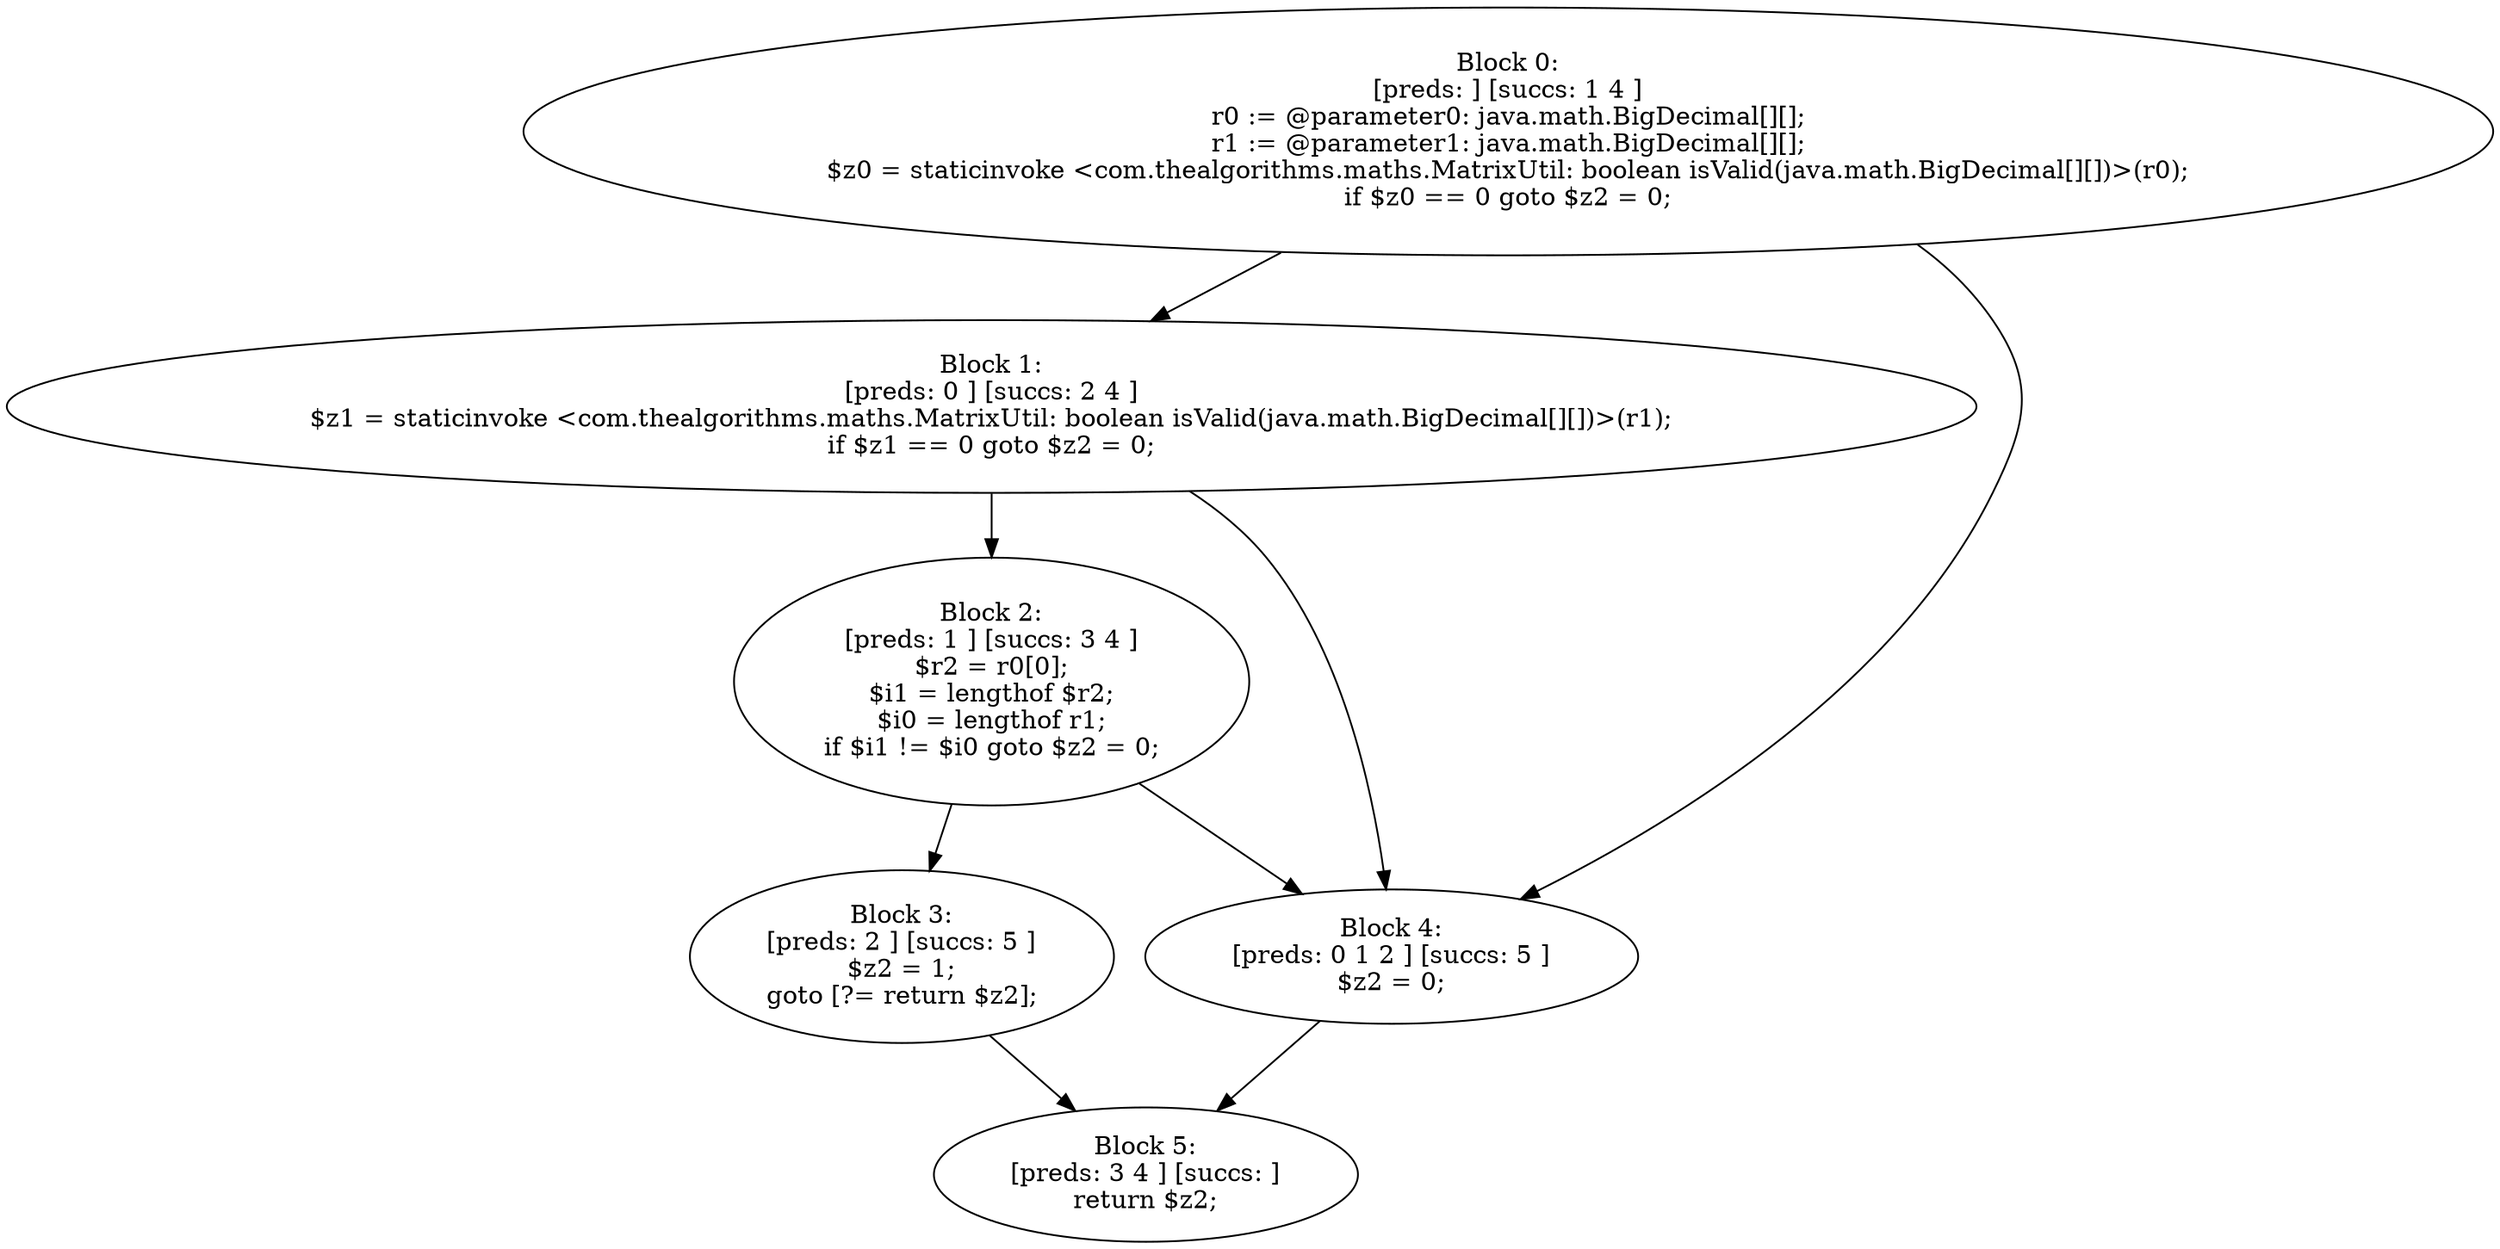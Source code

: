 digraph "unitGraph" {
    "Block 0:
[preds: ] [succs: 1 4 ]
r0 := @parameter0: java.math.BigDecimal[][];
r1 := @parameter1: java.math.BigDecimal[][];
$z0 = staticinvoke <com.thealgorithms.maths.MatrixUtil: boolean isValid(java.math.BigDecimal[][])>(r0);
if $z0 == 0 goto $z2 = 0;
"
    "Block 1:
[preds: 0 ] [succs: 2 4 ]
$z1 = staticinvoke <com.thealgorithms.maths.MatrixUtil: boolean isValid(java.math.BigDecimal[][])>(r1);
if $z1 == 0 goto $z2 = 0;
"
    "Block 2:
[preds: 1 ] [succs: 3 4 ]
$r2 = r0[0];
$i1 = lengthof $r2;
$i0 = lengthof r1;
if $i1 != $i0 goto $z2 = 0;
"
    "Block 3:
[preds: 2 ] [succs: 5 ]
$z2 = 1;
goto [?= return $z2];
"
    "Block 4:
[preds: 0 1 2 ] [succs: 5 ]
$z2 = 0;
"
    "Block 5:
[preds: 3 4 ] [succs: ]
return $z2;
"
    "Block 0:
[preds: ] [succs: 1 4 ]
r0 := @parameter0: java.math.BigDecimal[][];
r1 := @parameter1: java.math.BigDecimal[][];
$z0 = staticinvoke <com.thealgorithms.maths.MatrixUtil: boolean isValid(java.math.BigDecimal[][])>(r0);
if $z0 == 0 goto $z2 = 0;
"->"Block 1:
[preds: 0 ] [succs: 2 4 ]
$z1 = staticinvoke <com.thealgorithms.maths.MatrixUtil: boolean isValid(java.math.BigDecimal[][])>(r1);
if $z1 == 0 goto $z2 = 0;
";
    "Block 0:
[preds: ] [succs: 1 4 ]
r0 := @parameter0: java.math.BigDecimal[][];
r1 := @parameter1: java.math.BigDecimal[][];
$z0 = staticinvoke <com.thealgorithms.maths.MatrixUtil: boolean isValid(java.math.BigDecimal[][])>(r0);
if $z0 == 0 goto $z2 = 0;
"->"Block 4:
[preds: 0 1 2 ] [succs: 5 ]
$z2 = 0;
";
    "Block 1:
[preds: 0 ] [succs: 2 4 ]
$z1 = staticinvoke <com.thealgorithms.maths.MatrixUtil: boolean isValid(java.math.BigDecimal[][])>(r1);
if $z1 == 0 goto $z2 = 0;
"->"Block 2:
[preds: 1 ] [succs: 3 4 ]
$r2 = r0[0];
$i1 = lengthof $r2;
$i0 = lengthof r1;
if $i1 != $i0 goto $z2 = 0;
";
    "Block 1:
[preds: 0 ] [succs: 2 4 ]
$z1 = staticinvoke <com.thealgorithms.maths.MatrixUtil: boolean isValid(java.math.BigDecimal[][])>(r1);
if $z1 == 0 goto $z2 = 0;
"->"Block 4:
[preds: 0 1 2 ] [succs: 5 ]
$z2 = 0;
";
    "Block 2:
[preds: 1 ] [succs: 3 4 ]
$r2 = r0[0];
$i1 = lengthof $r2;
$i0 = lengthof r1;
if $i1 != $i0 goto $z2 = 0;
"->"Block 3:
[preds: 2 ] [succs: 5 ]
$z2 = 1;
goto [?= return $z2];
";
    "Block 2:
[preds: 1 ] [succs: 3 4 ]
$r2 = r0[0];
$i1 = lengthof $r2;
$i0 = lengthof r1;
if $i1 != $i0 goto $z2 = 0;
"->"Block 4:
[preds: 0 1 2 ] [succs: 5 ]
$z2 = 0;
";
    "Block 3:
[preds: 2 ] [succs: 5 ]
$z2 = 1;
goto [?= return $z2];
"->"Block 5:
[preds: 3 4 ] [succs: ]
return $z2;
";
    "Block 4:
[preds: 0 1 2 ] [succs: 5 ]
$z2 = 0;
"->"Block 5:
[preds: 3 4 ] [succs: ]
return $z2;
";
}
